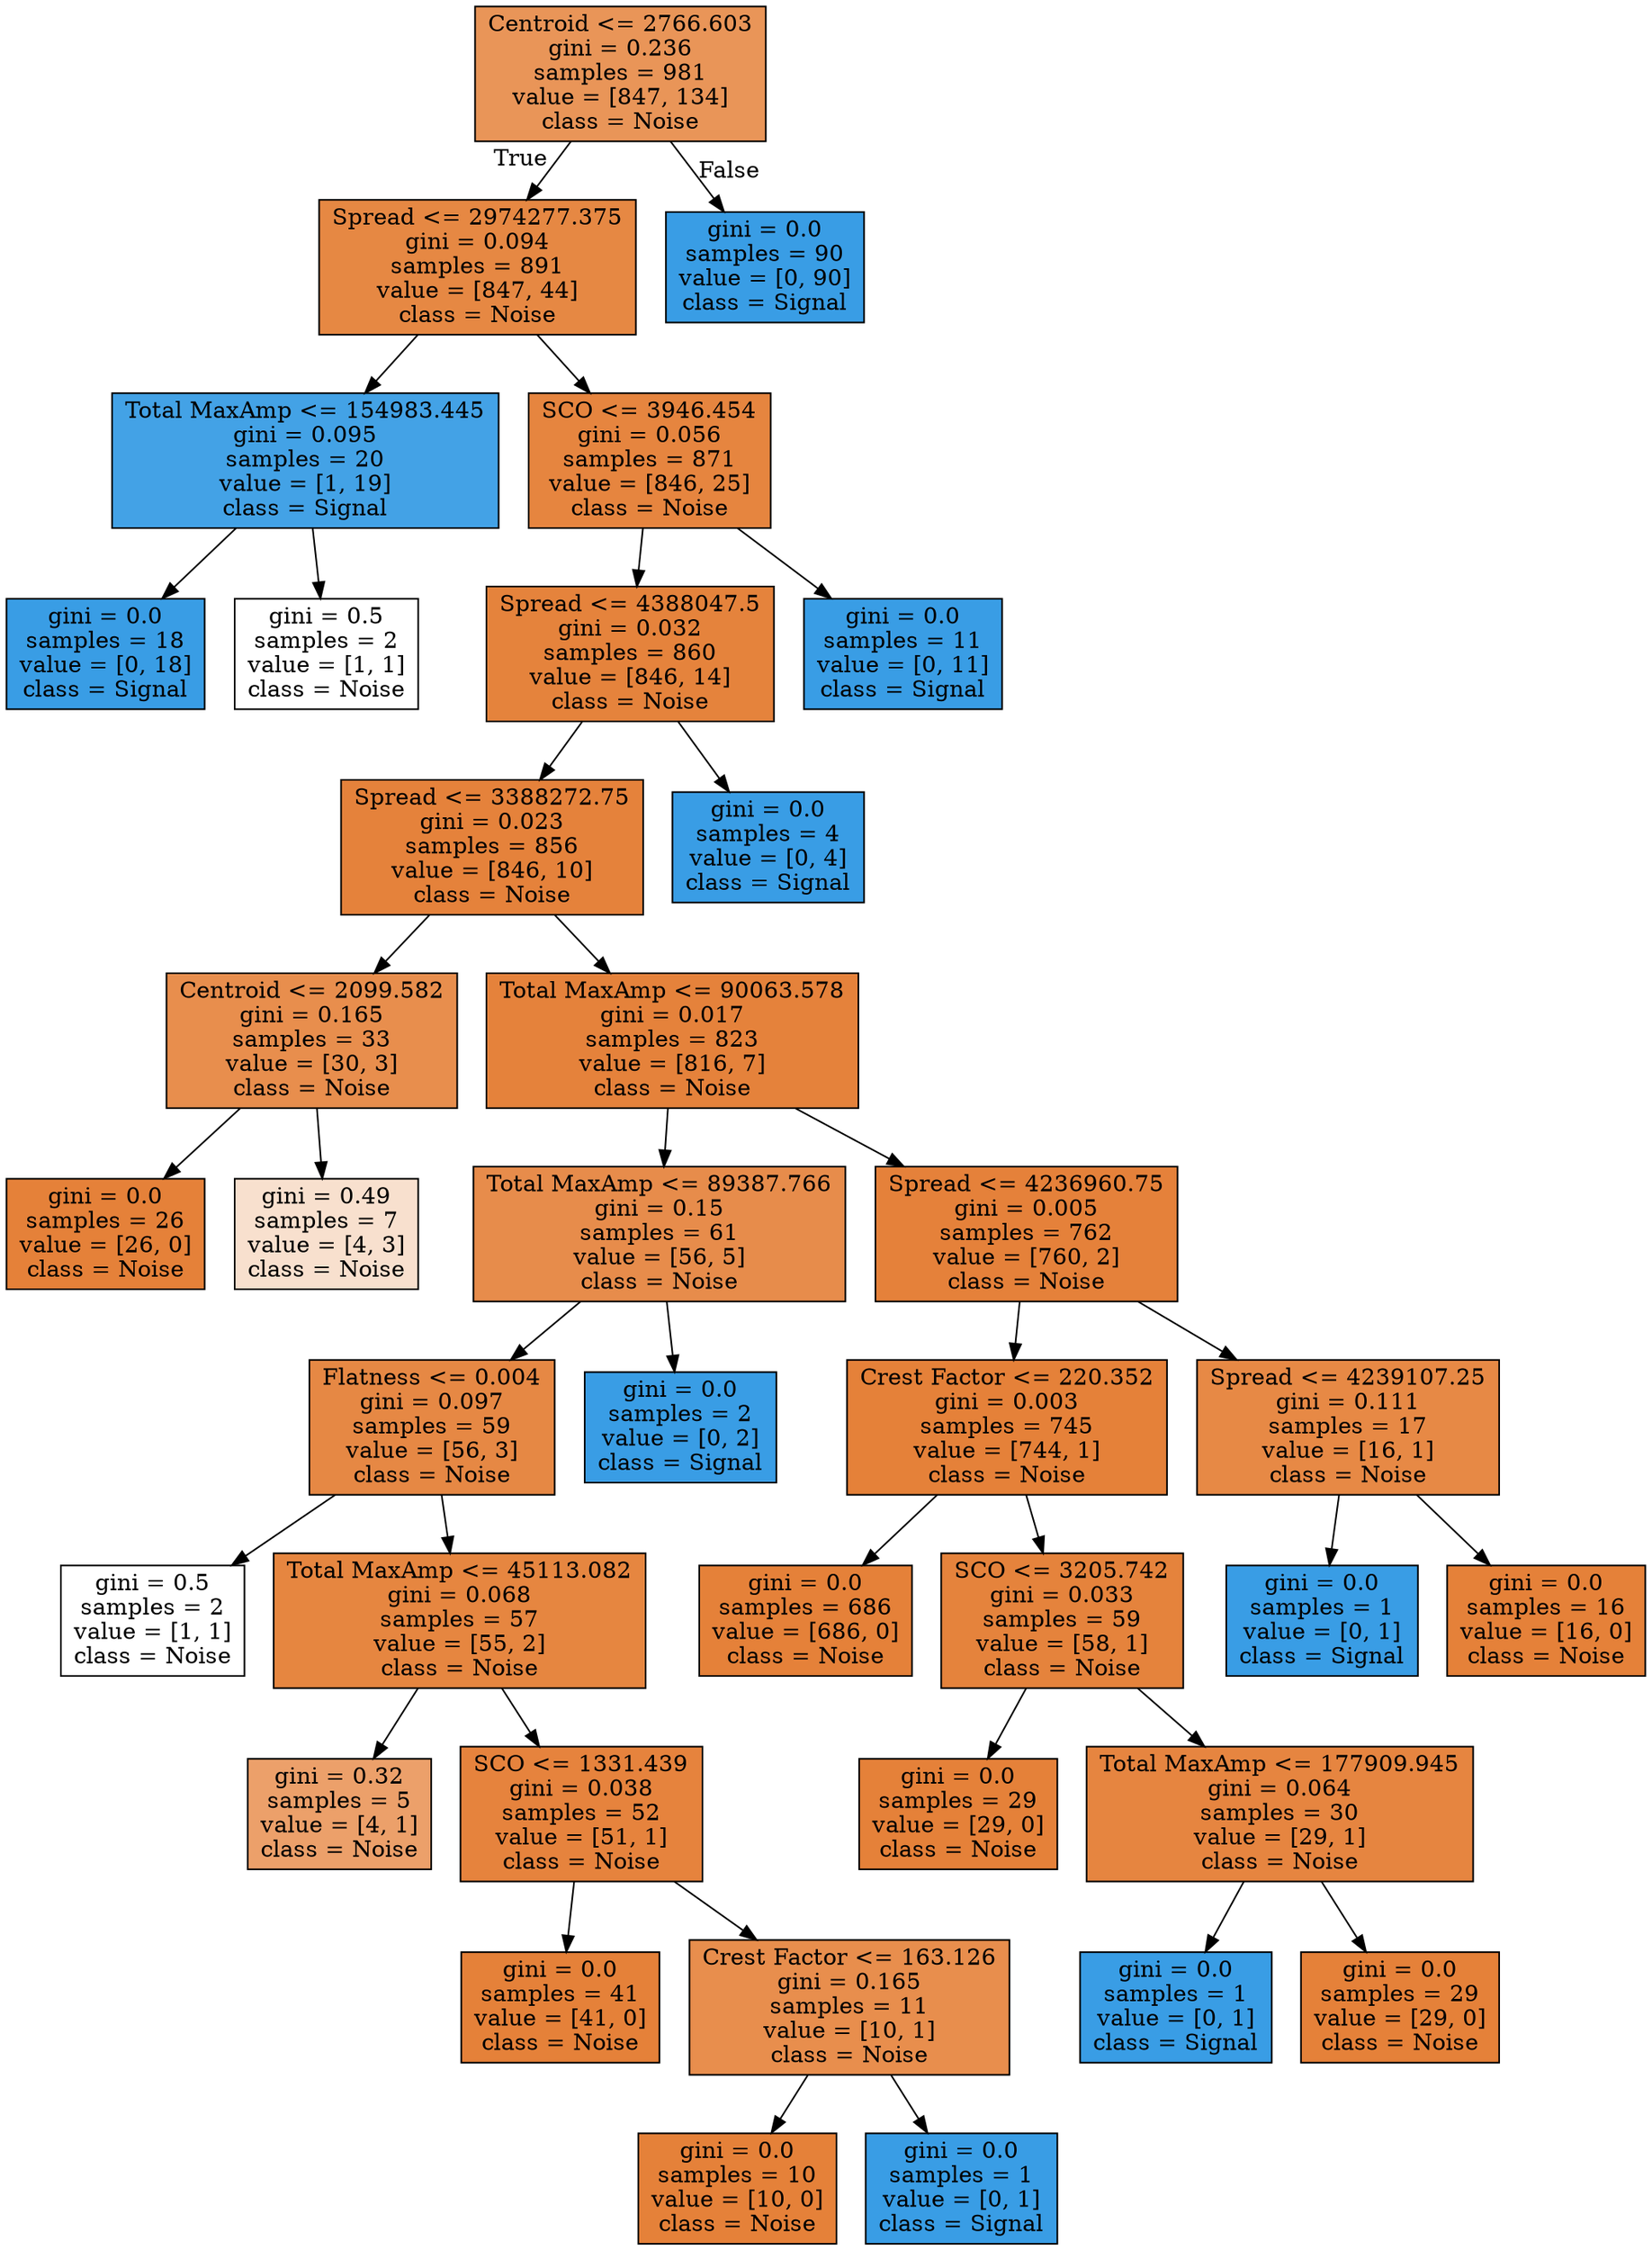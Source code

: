 digraph Tree {
node [shape=box, style="filled", color="black"] ;
0 [label="Centroid <= 2766.603\ngini = 0.236\nsamples = 981\nvalue = [847, 134]\nclass = Noise", fillcolor="#e99558"] ;
1 [label="Spread <= 2974277.375\ngini = 0.094\nsamples = 891\nvalue = [847, 44]\nclass = Noise", fillcolor="#e68843"] ;
0 -> 1 [labeldistance=2.5, labelangle=45, headlabel="True"] ;
3 [label="Total MaxAmp <= 154983.445\ngini = 0.095\nsamples = 20\nvalue = [1, 19]\nclass = Signal", fillcolor="#43a2e6"] ;
1 -> 3 ;
9 [label="gini = 0.0\nsamples = 18\nvalue = [0, 18]\nclass = Signal", fillcolor="#399de5"] ;
3 -> 9 ;
10 [label="gini = 0.5\nsamples = 2\nvalue = [1, 1]\nclass = Noise", fillcolor="#ffffff"] ;
3 -> 10 ;
4 [label="SCO <= 3946.454\ngini = 0.056\nsamples = 871\nvalue = [846, 25]\nclass = Noise", fillcolor="#e6853f"] ;
1 -> 4 ;
5 [label="Spread <= 4388047.5\ngini = 0.032\nsamples = 860\nvalue = [846, 14]\nclass = Noise", fillcolor="#e5833c"] ;
4 -> 5 ;
7 [label="Spread <= 3388272.75\ngini = 0.023\nsamples = 856\nvalue = [846, 10]\nclass = Noise", fillcolor="#e5823b"] ;
5 -> 7 ;
11 [label="Centroid <= 2099.582\ngini = 0.165\nsamples = 33\nvalue = [30, 3]\nclass = Noise", fillcolor="#e88e4d"] ;
7 -> 11 ;
13 [label="gini = 0.0\nsamples = 26\nvalue = [26, 0]\nclass = Noise", fillcolor="#e58139"] ;
11 -> 13 ;
14 [label="gini = 0.49\nsamples = 7\nvalue = [4, 3]\nclass = Noise", fillcolor="#f8e0ce"] ;
11 -> 14 ;
12 [label="Total MaxAmp <= 90063.578\ngini = 0.017\nsamples = 823\nvalue = [816, 7]\nclass = Noise", fillcolor="#e5823b"] ;
7 -> 12 ;
15 [label="Total MaxAmp <= 89387.766\ngini = 0.15\nsamples = 61\nvalue = [56, 5]\nclass = Noise", fillcolor="#e78c4b"] ;
12 -> 15 ;
17 [label="Flatness <= 0.004\ngini = 0.097\nsamples = 59\nvalue = [56, 3]\nclass = Noise", fillcolor="#e68844"] ;
15 -> 17 ;
19 [label="gini = 0.5\nsamples = 2\nvalue = [1, 1]\nclass = Noise", fillcolor="#ffffff"] ;
17 -> 19 ;
20 [label="Total MaxAmp <= 45113.082\ngini = 0.068\nsamples = 57\nvalue = [55, 2]\nclass = Noise", fillcolor="#e68640"] ;
17 -> 20 ;
21 [label="gini = 0.32\nsamples = 5\nvalue = [4, 1]\nclass = Noise", fillcolor="#eca06a"] ;
20 -> 21 ;
22 [label="SCO <= 1331.439\ngini = 0.038\nsamples = 52\nvalue = [51, 1]\nclass = Noise", fillcolor="#e6833d"] ;
20 -> 22 ;
23 [label="gini = 0.0\nsamples = 41\nvalue = [41, 0]\nclass = Noise", fillcolor="#e58139"] ;
22 -> 23 ;
24 [label="Crest Factor <= 163.126\ngini = 0.165\nsamples = 11\nvalue = [10, 1]\nclass = Noise", fillcolor="#e88e4d"] ;
22 -> 24 ;
25 [label="gini = 0.0\nsamples = 10\nvalue = [10, 0]\nclass = Noise", fillcolor="#e58139"] ;
24 -> 25 ;
26 [label="gini = 0.0\nsamples = 1\nvalue = [0, 1]\nclass = Signal", fillcolor="#399de5"] ;
24 -> 26 ;
18 [label="gini = 0.0\nsamples = 2\nvalue = [0, 2]\nclass = Signal", fillcolor="#399de5"] ;
15 -> 18 ;
16 [label="Spread <= 4236960.75\ngini = 0.005\nsamples = 762\nvalue = [760, 2]\nclass = Noise", fillcolor="#e5813a"] ;
12 -> 16 ;
27 [label="Crest Factor <= 220.352\ngini = 0.003\nsamples = 745\nvalue = [744, 1]\nclass = Noise", fillcolor="#e58139"] ;
16 -> 27 ;
31 [label="gini = 0.0\nsamples = 686\nvalue = [686, 0]\nclass = Noise", fillcolor="#e58139"] ;
27 -> 31 ;
32 [label="SCO <= 3205.742\ngini = 0.033\nsamples = 59\nvalue = [58, 1]\nclass = Noise", fillcolor="#e5833c"] ;
27 -> 32 ;
33 [label="gini = 0.0\nsamples = 29\nvalue = [29, 0]\nclass = Noise", fillcolor="#e58139"] ;
32 -> 33 ;
34 [label="Total MaxAmp <= 177909.945\ngini = 0.064\nsamples = 30\nvalue = [29, 1]\nclass = Noise", fillcolor="#e68540"] ;
32 -> 34 ;
35 [label="gini = 0.0\nsamples = 1\nvalue = [0, 1]\nclass = Signal", fillcolor="#399de5"] ;
34 -> 35 ;
36 [label="gini = 0.0\nsamples = 29\nvalue = [29, 0]\nclass = Noise", fillcolor="#e58139"] ;
34 -> 36 ;
28 [label="Spread <= 4239107.25\ngini = 0.111\nsamples = 17\nvalue = [16, 1]\nclass = Noise", fillcolor="#e78945"] ;
16 -> 28 ;
29 [label="gini = 0.0\nsamples = 1\nvalue = [0, 1]\nclass = Signal", fillcolor="#399de5"] ;
28 -> 29 ;
30 [label="gini = 0.0\nsamples = 16\nvalue = [16, 0]\nclass = Noise", fillcolor="#e58139"] ;
28 -> 30 ;
8 [label="gini = 0.0\nsamples = 4\nvalue = [0, 4]\nclass = Signal", fillcolor="#399de5"] ;
5 -> 8 ;
6 [label="gini = 0.0\nsamples = 11\nvalue = [0, 11]\nclass = Signal", fillcolor="#399de5"] ;
4 -> 6 ;
2 [label="gini = 0.0\nsamples = 90\nvalue = [0, 90]\nclass = Signal", fillcolor="#399de5"] ;
0 -> 2 [labeldistance=2.5, labelangle=-45, headlabel="False"] ;
}
